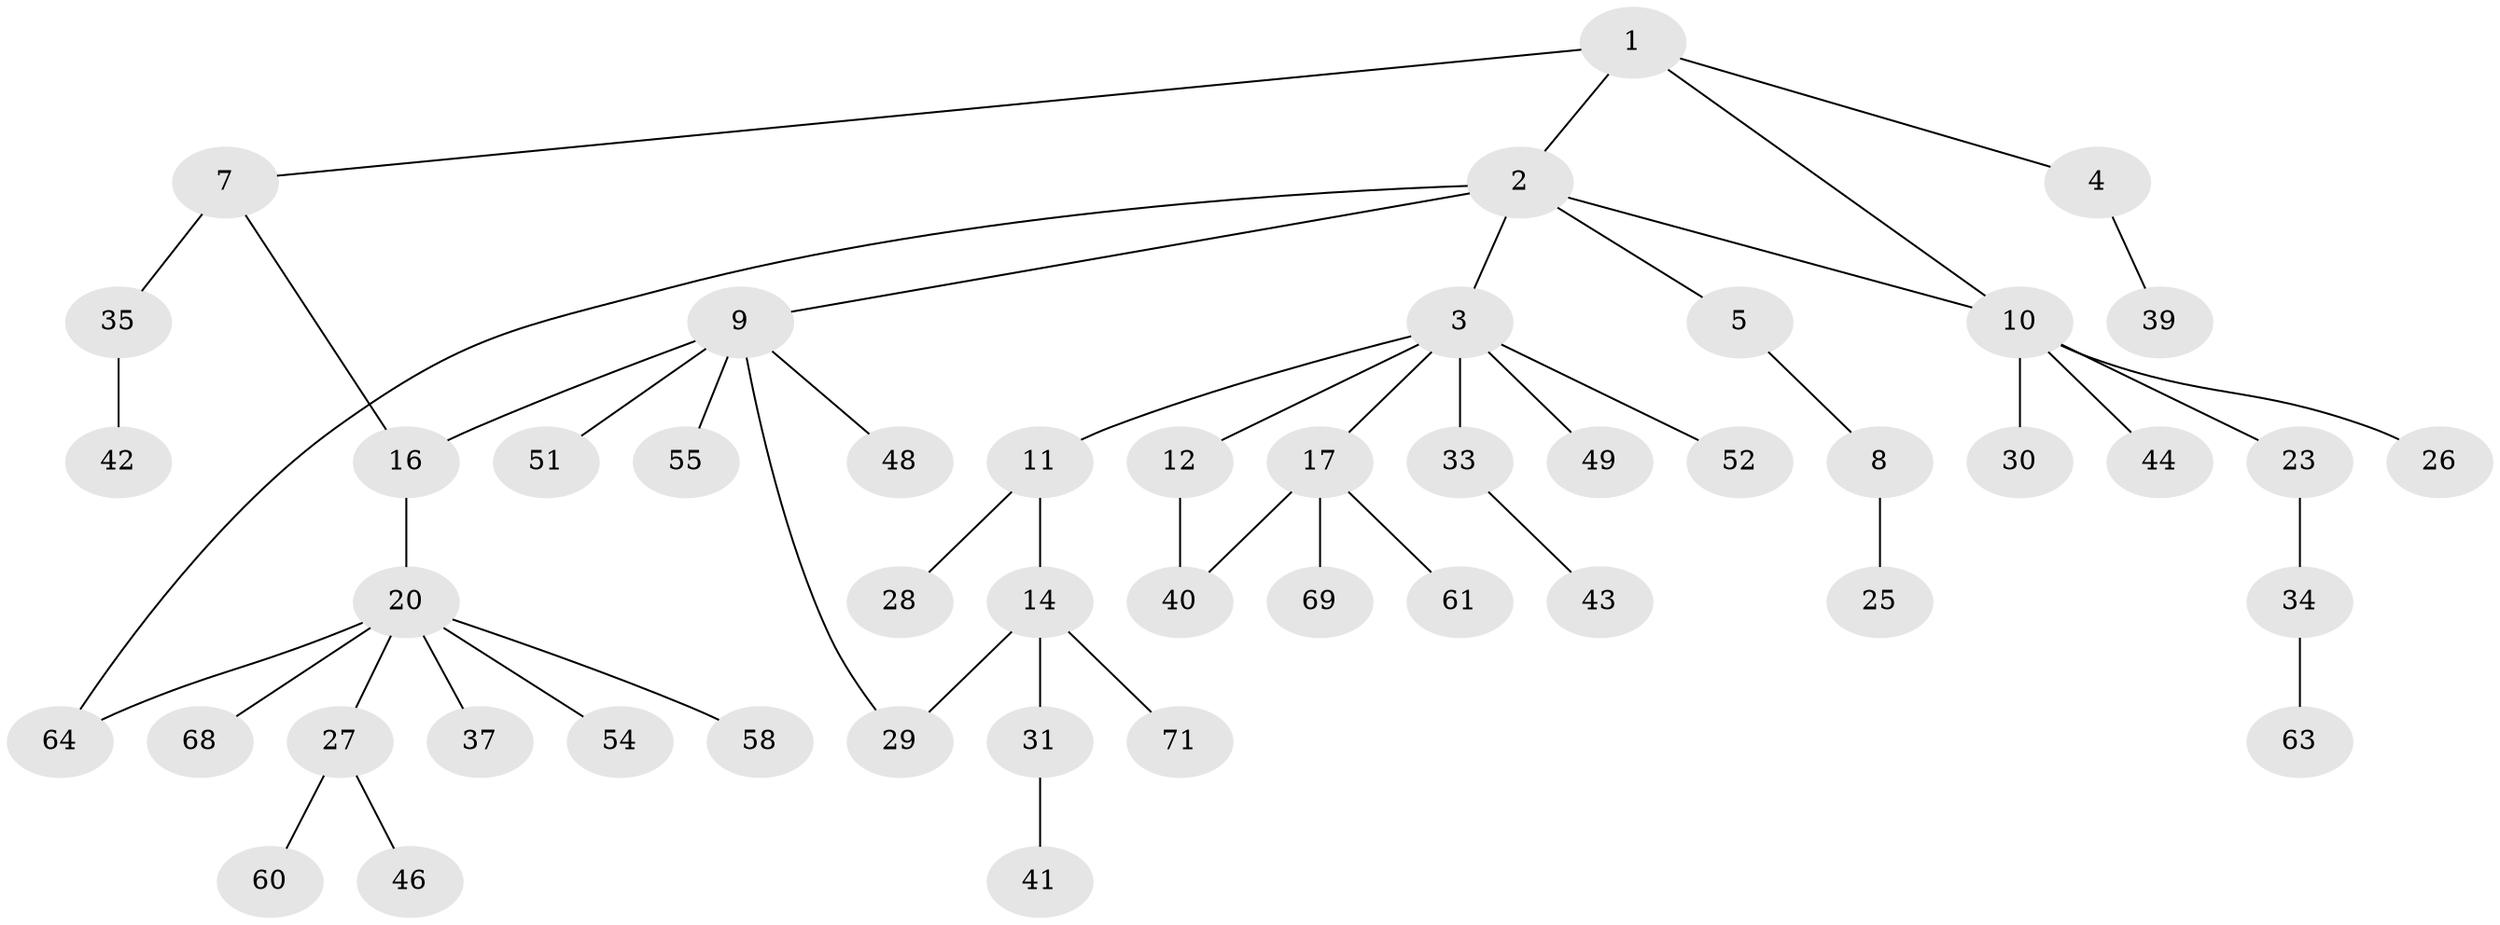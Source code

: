 // original degree distribution, {4: 0.08333333333333333, 5: 0.06944444444444445, 2: 0.2222222222222222, 3: 0.18055555555555555, 1: 0.4444444444444444}
// Generated by graph-tools (version 1.1) at 2025/41/03/06/25 10:41:25]
// undirected, 48 vertices, 52 edges
graph export_dot {
graph [start="1"]
  node [color=gray90,style=filled];
  1;
  2 [super="+56"];
  3 [super="+6"];
  4 [super="+22"];
  5 [super="+67"];
  7 [super="+47"];
  8 [super="+36"];
  9 [super="+24"];
  10 [super="+15"];
  11 [super="+13"];
  12;
  14 [super="+19"];
  16 [super="+18"];
  17 [super="+38"];
  20 [super="+21"];
  23 [super="+70"];
  25;
  26 [super="+65"];
  27 [super="+32"];
  28;
  29 [super="+59"];
  30;
  31 [super="+62"];
  33;
  34 [super="+50"];
  35 [super="+72"];
  37;
  39;
  40 [super="+57"];
  41;
  42;
  43 [super="+45"];
  44;
  46;
  48;
  49 [super="+53"];
  51;
  52;
  54;
  55;
  58;
  60;
  61 [super="+66"];
  63;
  64;
  68;
  69;
  71;
  1 -- 2;
  1 -- 4;
  1 -- 7;
  1 -- 10;
  2 -- 3;
  2 -- 5;
  2 -- 9;
  2 -- 64;
  2 -- 10;
  3 -- 11;
  3 -- 33;
  3 -- 49;
  3 -- 17;
  3 -- 12;
  3 -- 52;
  4 -- 39;
  5 -- 8;
  7 -- 35;
  7 -- 16;
  8 -- 25;
  9 -- 16;
  9 -- 55;
  9 -- 29;
  9 -- 48;
  9 -- 51;
  10 -- 26;
  10 -- 30;
  10 -- 44;
  10 -- 23;
  11 -- 14;
  11 -- 28;
  12 -- 40;
  14 -- 29;
  14 -- 71;
  14 -- 31;
  16 -- 20;
  17 -- 40;
  17 -- 69;
  17 -- 61;
  20 -- 37;
  20 -- 54;
  20 -- 64;
  20 -- 58;
  20 -- 27;
  20 -- 68;
  23 -- 34;
  27 -- 60;
  27 -- 46;
  31 -- 41;
  33 -- 43;
  34 -- 63;
  35 -- 42;
}
